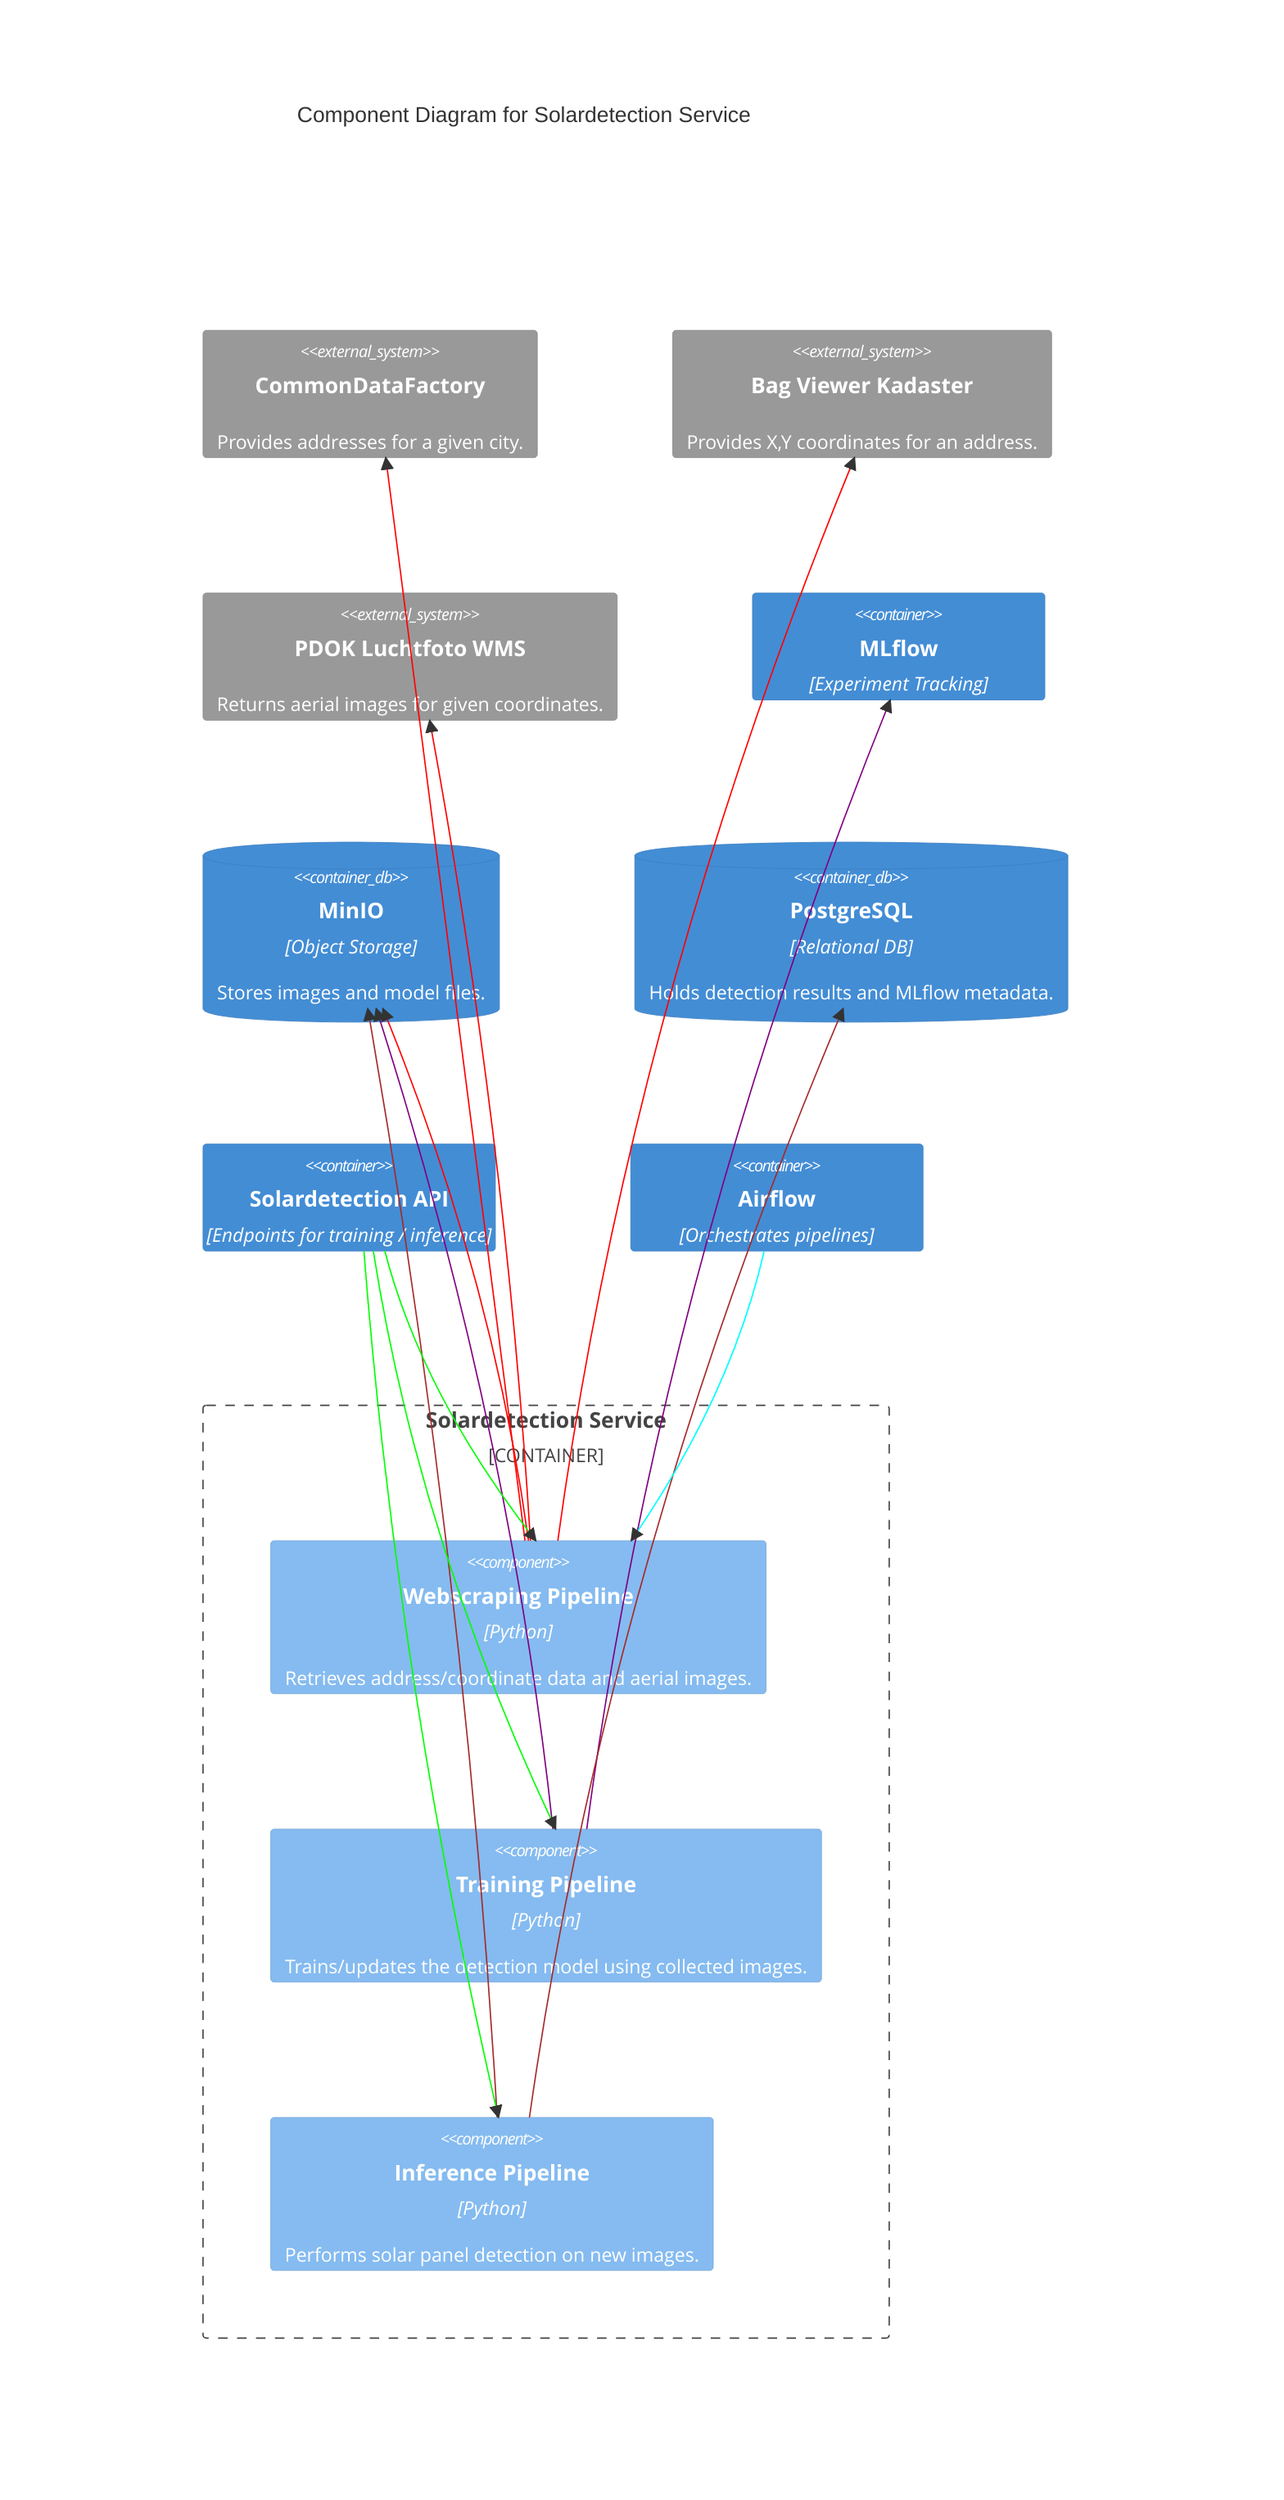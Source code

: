%% C4 Component Diagram
C4Component
title Component Diagram for Solardetection Service

%% External systems/containers referenced by the Solardetection Service
System_Ext(commondata, "CommonDataFactory", "Provides addresses for a given city.")
System_Ext(kadaster, "Bag Viewer Kadaster", "Provides X,Y coordinates for an address.")
System_Ext(pdok, "PDOK Luchtfoto WMS", "Returns aerial images for given coordinates.")
Container(mlflow, "MLflow", "Experiment Tracking")
ContainerDb(minio, "MinIO", "Object Storage", "Stores images and model files.")
ContainerDb(postgres, "PostgreSQL", "Relational DB", "Holds detection results and MLflow metadata.")
Container(fastapi, "Solardetection API", "Endpoints for training / inference")
Container(airflow, "Airflow", "Orchestrates pipelines")

%% The Solardetection Service container boundary
Container_Boundary(sds, "Solardetection Service") {
    Component(webscraping, "Webscraping Pipeline", "Python", "Retrieves address/coordinate data and aerial images.")
    Component(training, "Training Pipeline", "Python", "Trains/updates the detection model using collected images.")
    Component(inference, "Inference Pipeline", "Python", "Performs solar panel detection on new images.")
}

%% Relationships between components and external systems
Rel(webscraping, commondata, "", "")
Rel(webscraping, kadaster, "", "")
Rel(webscraping, pdok, "", "")
Rel(webscraping, minio, "", "")

Rel(training, minio, "", "")
Rel(training, mlflow, "", "")

Rel(inference, minio, "", "")
Rel(inference, postgres, "", "")

Rel(airflow, webscraping, "")
Rel(fastapi, training, "", "")
Rel(fastapi, inference, "", "")
Rel(fastapi, webscraping, "", "")
%% Coloring each relationship uniquely

UpdateRelStyle(webscraping, commondata, $lineColor="red", $textColor="red")
UpdateRelStyle(webscraping, kadaster, $lineColor="red", $textColor="blue")
UpdateRelStyle(webscraping, pdok, $lineColor="red", $textColor="green")
UpdateRelStyle(webscraping, minio, $lineColor="red", $textColor="orange")

UpdateRelStyle(training, minio, $lineColor="purple", $textColor="purple")
UpdateRelStyle(training, mlflow, $lineColor="purple", $textColor="teal")

UpdateRelStyle(inference, minio, $lineColor="brown", $textColor="brown")
UpdateRelStyle(inference, postgres, $lineColor="brown", $textColor="magenta")

UpdateRelStyle(airflow, webscraping, $lineColor="cyan", $textColor="cyan")
UpdateRelStyle(fastapi, training, $lineColor="lime", $textColor="lime")
UpdateRelStyle(fastapi, inference, $lineColor="lime", $textColor="pink")
UpdateRelStyle(fastapi, webscraping, $lineColor="lime", $textColor="pink")